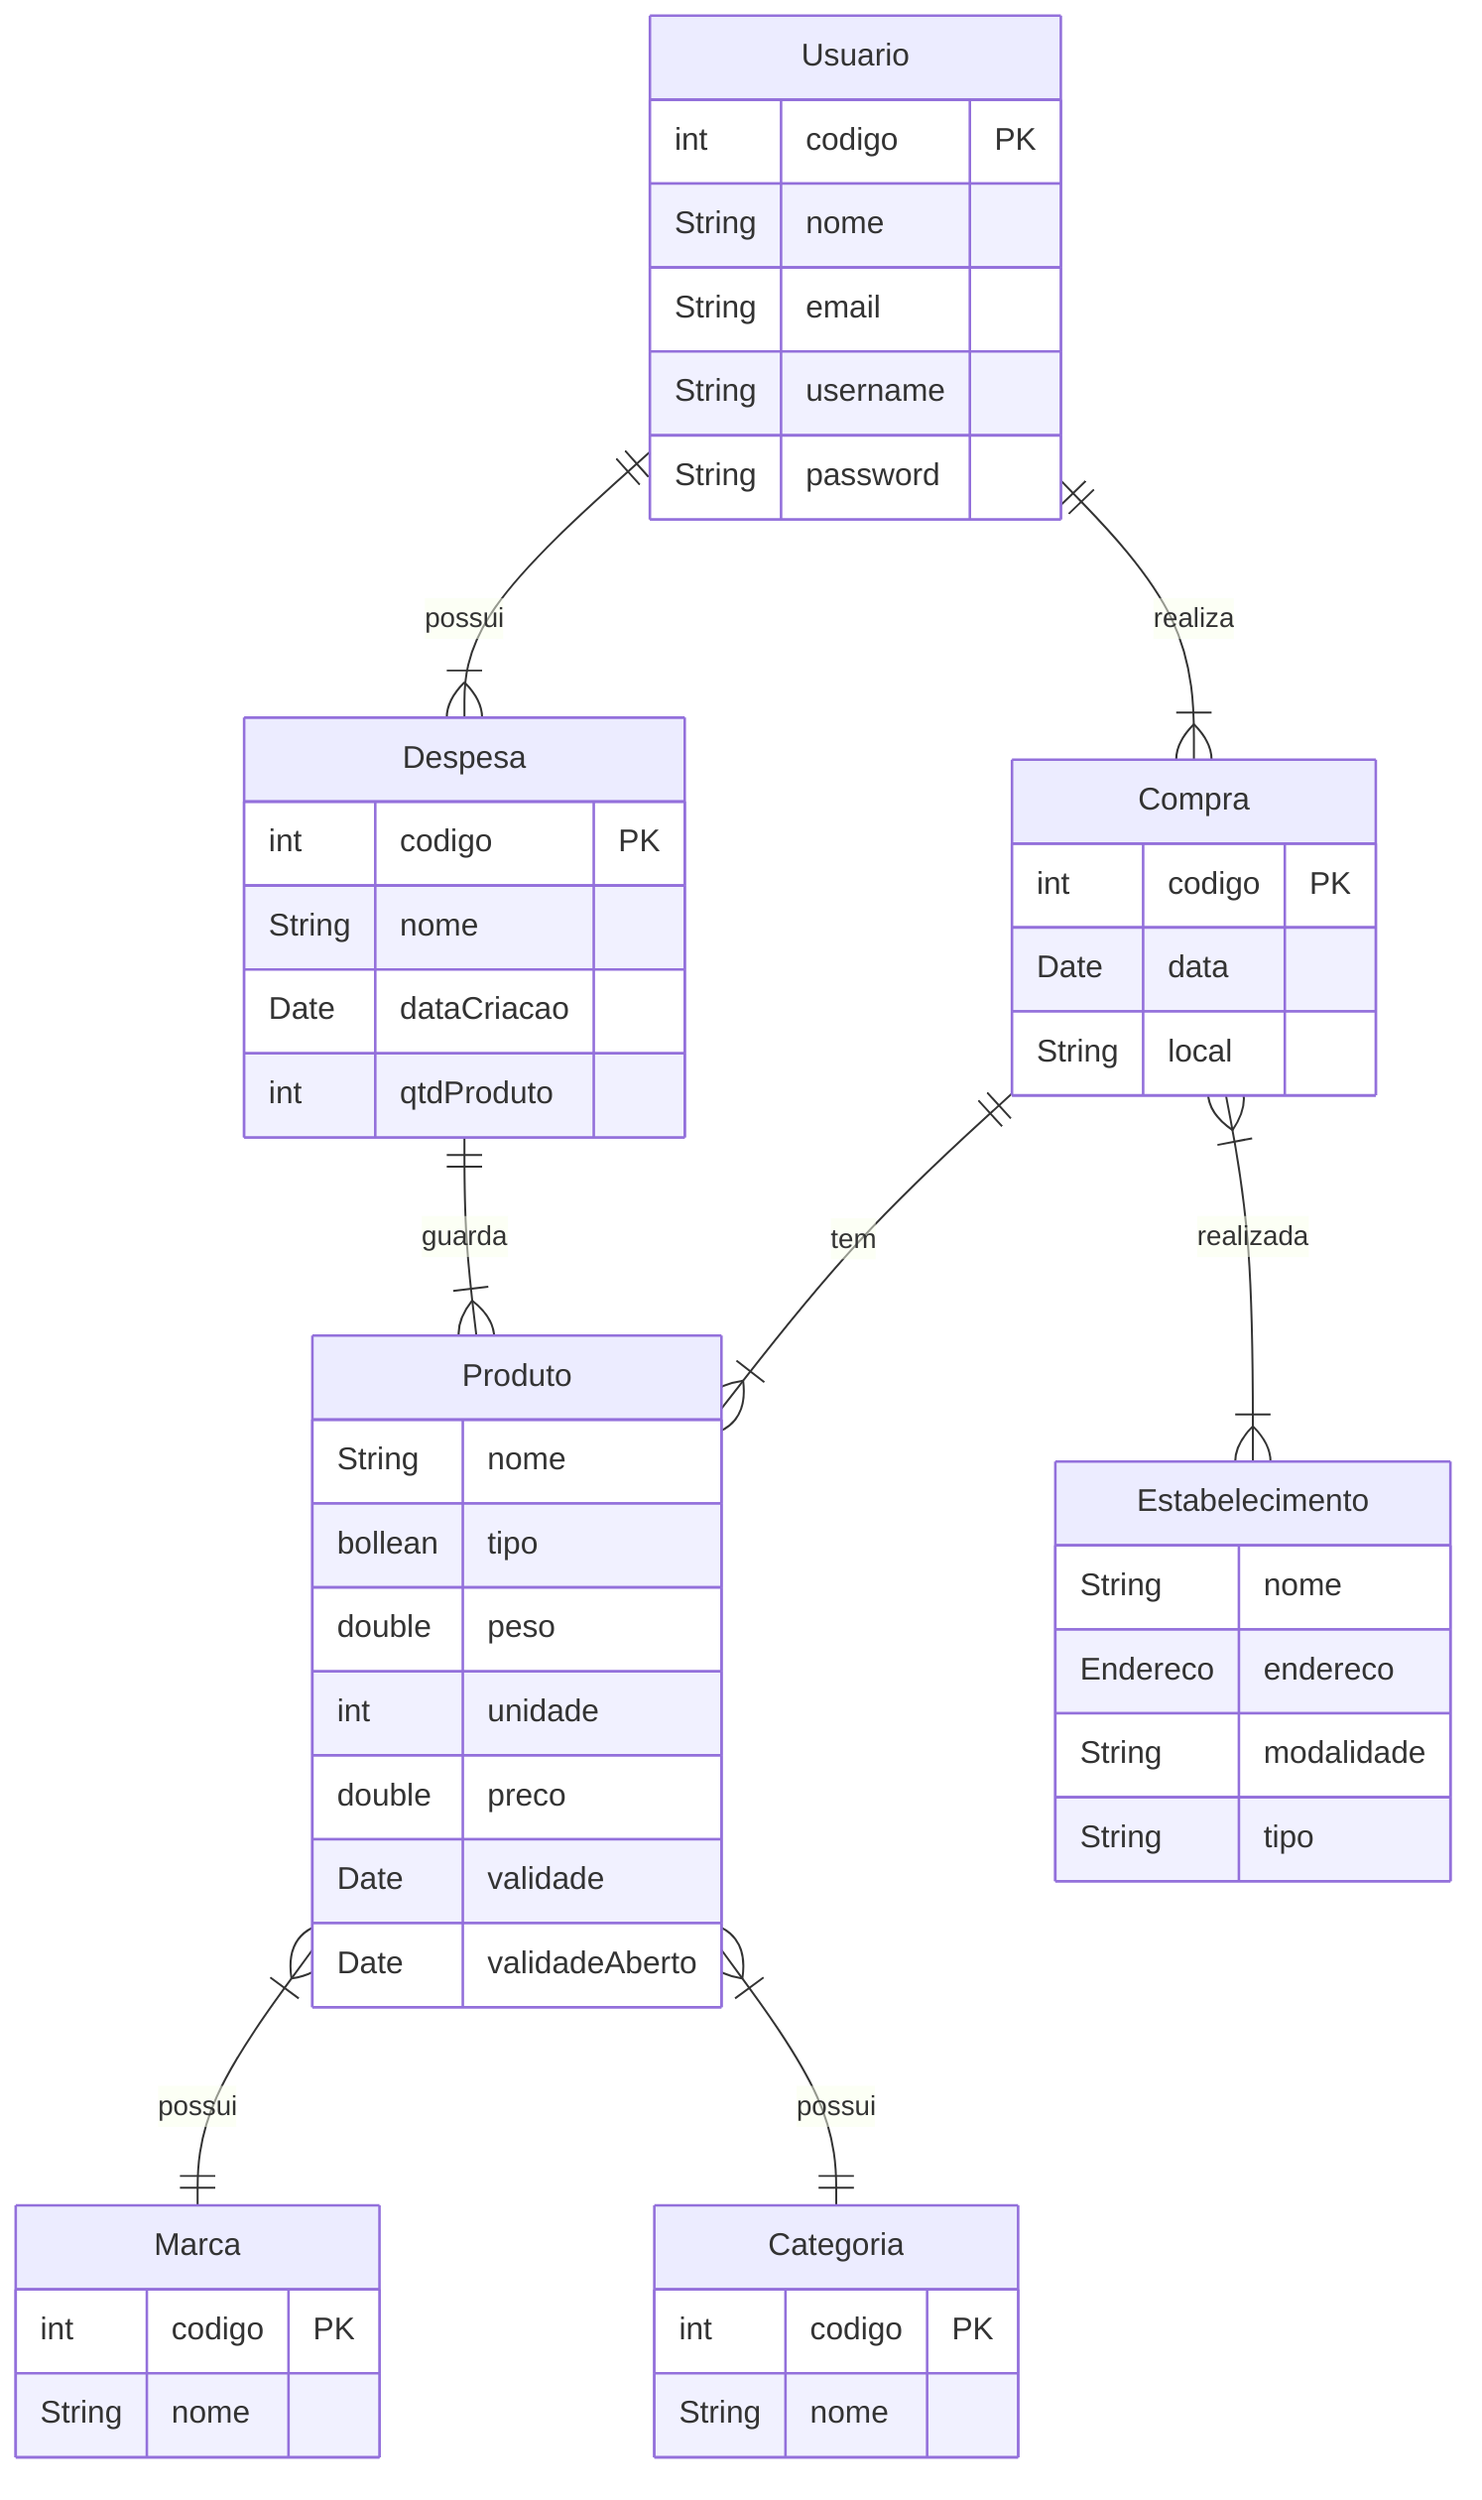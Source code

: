 erDiagram
    Usuario {
        int codigo PK
        String nome 
        String email 
        String username 
        String password 
    }
    Despesa {
        int codigo PK
        String nome 
        Date dataCriacao 
        int qtdProduto
    }
    Produto { 
        String nome 
        bollean tipo 
        double peso 
        int unidade 
        double preco 
        Date validade 
        Date validadeAberto 
    }

    Marca {
        int codigo PK
        String nome 
    }
    Categoria {
        int codigo PK
        String nome
    }
    Estabelecimento {
        String nome 
        Endereco endereco
        String modalidade
        String tipo
    }
    Compra {
        int codigo PK
        Date data 
        String local 
    }


    Usuario ||--|{Despesa: possui 
    Despesa ||--|{Produto: guarda
    Usuario ||--|{Compra: realiza
    Compra||--|{Produto: tem
    Compra }|--|{Estabelecimento: realizada
    Produto }|--||Marca: possui
    Produto }|--||Categoria: possui